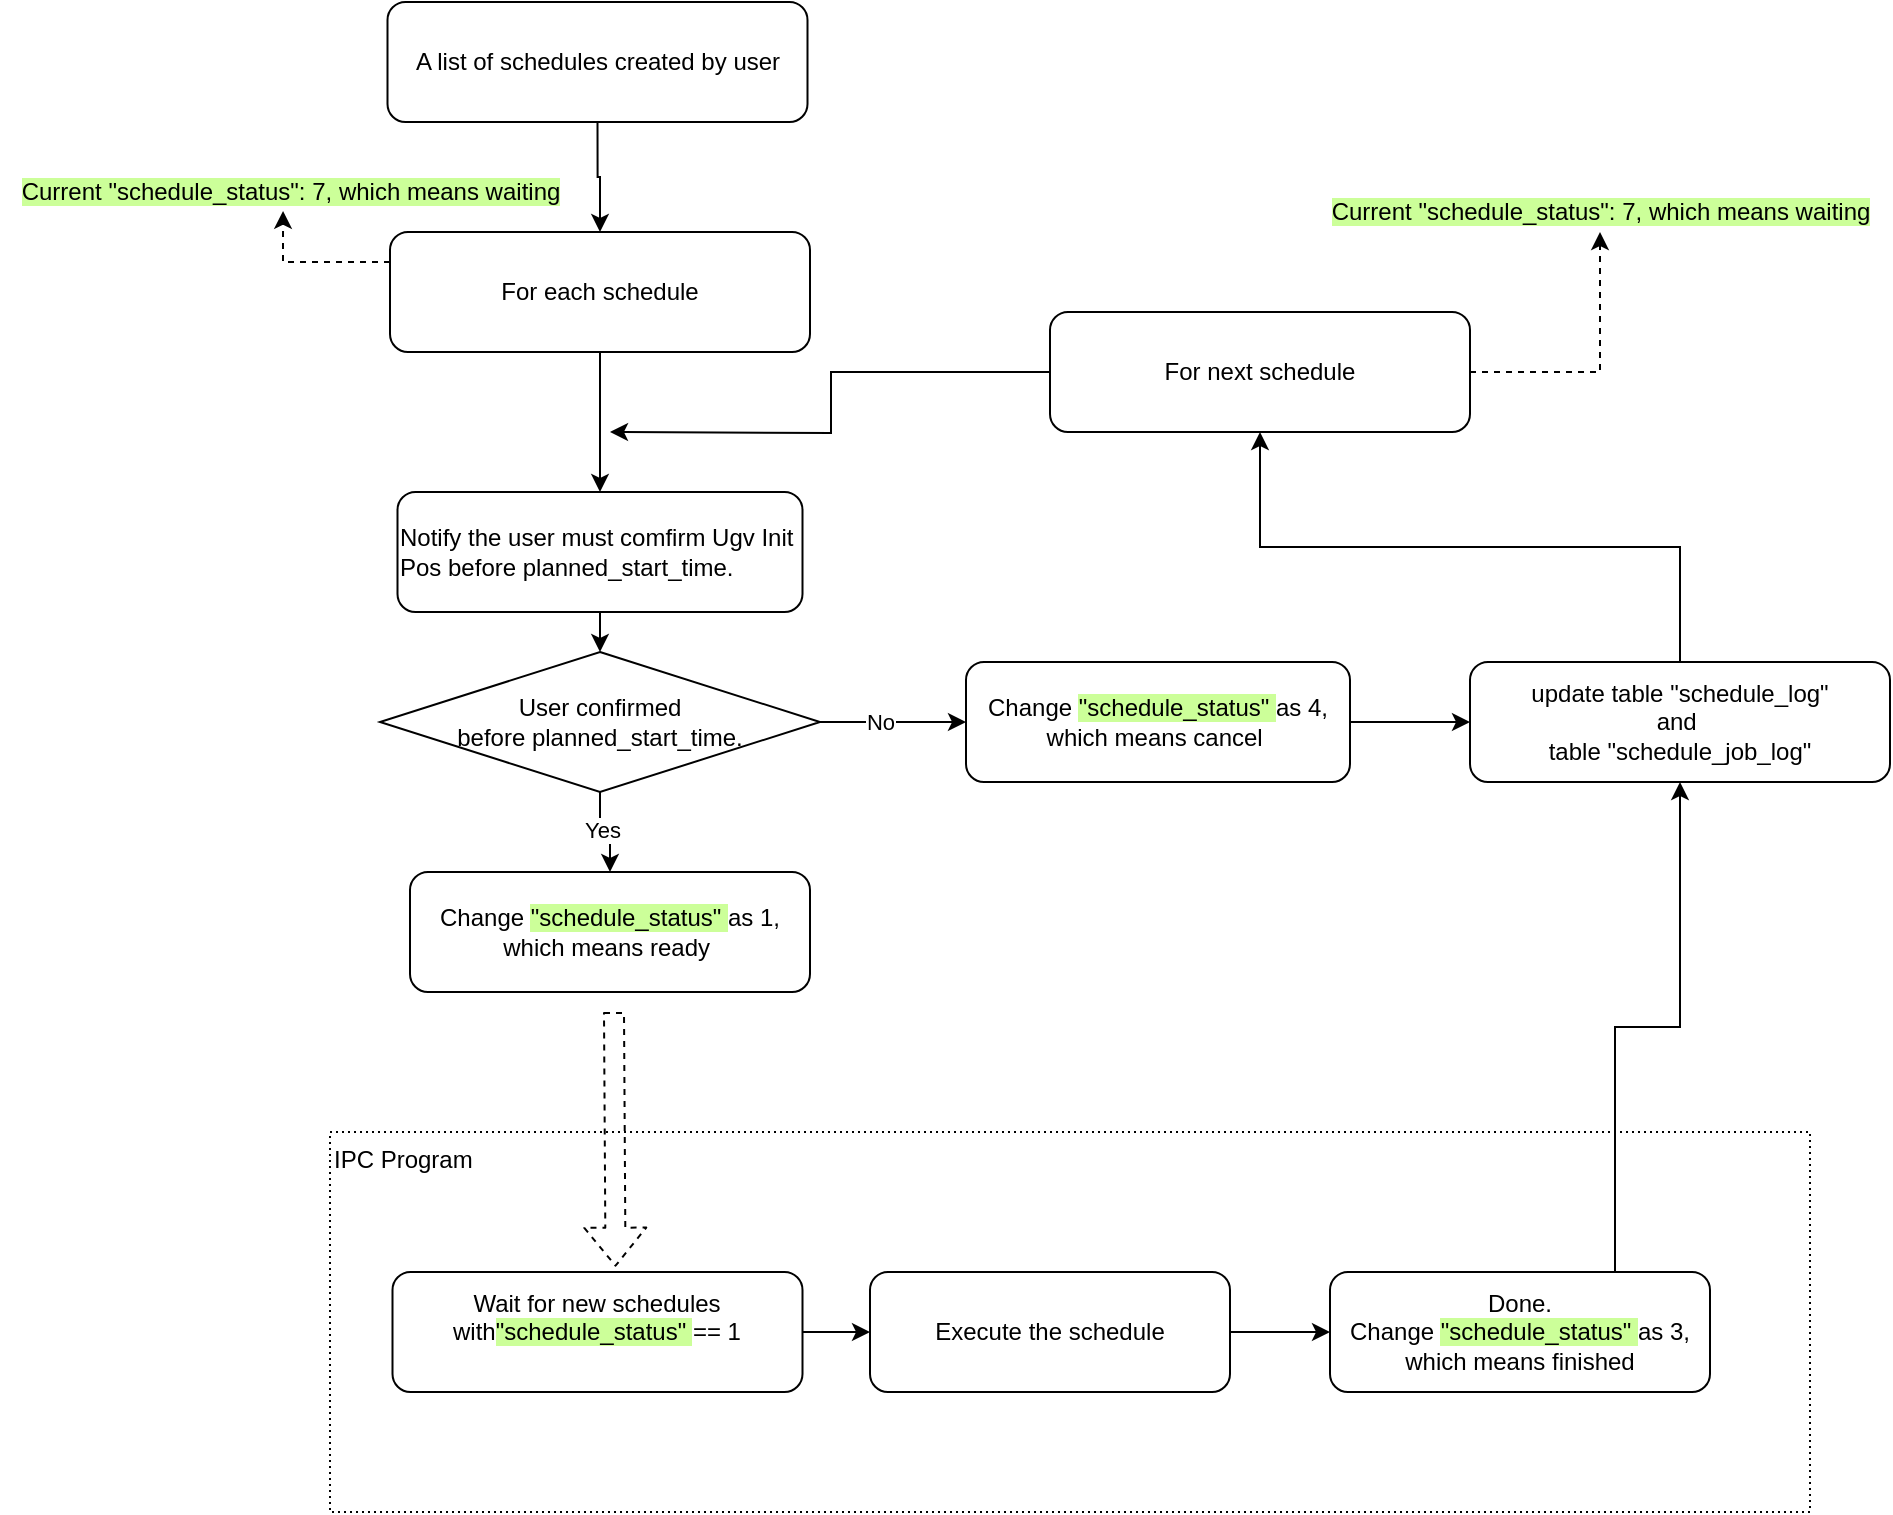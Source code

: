<mxfile version="14.7.2" type="github">
  <diagram id="tNvnDxxoXg2uNOFj9Sj1" name="Page-1">
    <mxGraphModel dx="920" dy="605" grid="1" gridSize="10" guides="1" tooltips="1" connect="1" arrows="1" fold="1" page="1" pageScale="1" pageWidth="827" pageHeight="1169" math="0" shadow="0">
      <root>
        <mxCell id="0" />
        <mxCell id="1" parent="0" />
        <mxCell id="lggHK7FK5EfFPAlNipWP-21" style="edgeStyle=orthogonalEdgeStyle;rounded=0;orthogonalLoop=1;jettySize=auto;html=1;exitX=0.5;exitY=1;exitDx=0;exitDy=0;entryX=0.5;entryY=0;entryDx=0;entryDy=0;" edge="1" parent="1" source="lggHK7FK5EfFPAlNipWP-32" target="lggHK7FK5EfFPAlNipWP-20">
          <mxGeometry relative="1" as="geometry">
            <mxPoint x="713" y="342" as="sourcePoint" />
          </mxGeometry>
        </mxCell>
        <mxCell id="lggHK7FK5EfFPAlNipWP-24" style="edgeStyle=orthogonalEdgeStyle;rounded=0;orthogonalLoop=1;jettySize=auto;html=1;exitX=0.5;exitY=1;exitDx=0;exitDy=0;entryX=0.5;entryY=0;entryDx=0;entryDy=0;" edge="1" parent="1" source="lggHK7FK5EfFPAlNipWP-20" target="lggHK7FK5EfFPAlNipWP-22">
          <mxGeometry relative="1" as="geometry" />
        </mxCell>
        <mxCell id="lggHK7FK5EfFPAlNipWP-20" value="For each schedule" style="rounded=1;whiteSpace=wrap;html=1;" vertex="1" parent="1">
          <mxGeometry x="608" y="322" width="210" height="60" as="geometry" />
        </mxCell>
        <mxCell id="lggHK7FK5EfFPAlNipWP-26" style="edgeStyle=orthogonalEdgeStyle;rounded=0;orthogonalLoop=1;jettySize=auto;html=1;exitX=0.5;exitY=1;exitDx=0;exitDy=0;entryX=0.5;entryY=0;entryDx=0;entryDy=0;" edge="1" parent="1" source="lggHK7FK5EfFPAlNipWP-22" target="lggHK7FK5EfFPAlNipWP-25">
          <mxGeometry relative="1" as="geometry" />
        </mxCell>
        <mxCell id="lggHK7FK5EfFPAlNipWP-22" value="&lt;div style=&quot;text-align: left&quot;&gt;Notify the user must comfirm Ugv Init Pos before planned_start_time.&lt;/div&gt;" style="rounded=1;whiteSpace=wrap;html=1;" vertex="1" parent="1">
          <mxGeometry x="611.75" y="452" width="202.5" height="60" as="geometry" />
        </mxCell>
        <mxCell id="lggHK7FK5EfFPAlNipWP-27" style="edgeStyle=orthogonalEdgeStyle;rounded=0;orthogonalLoop=1;jettySize=auto;html=1;exitX=0.5;exitY=1;exitDx=0;exitDy=0;entryX=0.5;entryY=0;entryDx=0;entryDy=0;" edge="1" parent="1" source="lggHK7FK5EfFPAlNipWP-25" target="lggHK7FK5EfFPAlNipWP-29">
          <mxGeometry relative="1" as="geometry">
            <mxPoint x="713" y="652" as="targetPoint" />
          </mxGeometry>
        </mxCell>
        <mxCell id="lggHK7FK5EfFPAlNipWP-28" value="Yes" style="edgeLabel;html=1;align=center;verticalAlign=middle;resizable=0;points=[];" vertex="1" connectable="0" parent="lggHK7FK5EfFPAlNipWP-27">
          <mxGeometry x="-0.161" y="1" relative="1" as="geometry">
            <mxPoint as="offset" />
          </mxGeometry>
        </mxCell>
        <mxCell id="lggHK7FK5EfFPAlNipWP-33" style="edgeStyle=orthogonalEdgeStyle;rounded=0;orthogonalLoop=1;jettySize=auto;html=1;exitX=1;exitY=0.5;exitDx=0;exitDy=0;entryX=0;entryY=0.5;entryDx=0;entryDy=0;" edge="1" parent="1" source="lggHK7FK5EfFPAlNipWP-25" target="lggHK7FK5EfFPAlNipWP-36">
          <mxGeometry relative="1" as="geometry">
            <mxPoint x="888" y="566.966" as="targetPoint" />
          </mxGeometry>
        </mxCell>
        <mxCell id="lggHK7FK5EfFPAlNipWP-35" value="No" style="edgeLabel;html=1;align=center;verticalAlign=middle;resizable=0;points=[];" vertex="1" connectable="0" parent="lggHK7FK5EfFPAlNipWP-33">
          <mxGeometry x="-0.181" relative="1" as="geometry">
            <mxPoint as="offset" />
          </mxGeometry>
        </mxCell>
        <mxCell id="lggHK7FK5EfFPAlNipWP-25" value="User confirmed before&amp;nbsp;&lt;span style=&quot;text-align: left&quot;&gt;planned_start_time.&lt;/span&gt;" style="rhombus;whiteSpace=wrap;html=1;" vertex="1" parent="1">
          <mxGeometry x="603" y="532" width="220" height="70" as="geometry" />
        </mxCell>
        <mxCell id="lggHK7FK5EfFPAlNipWP-29" value="Change&amp;nbsp;&lt;span style=&quot;background-color: rgb(204 , 255 , 153)&quot;&gt;&quot;schedule_status&quot; &lt;/span&gt;&lt;span style=&quot;background-color: rgb(255 , 255 , 255)&quot;&gt;as 1, which means ready&lt;/span&gt;&amp;nbsp;" style="rounded=1;whiteSpace=wrap;html=1;" vertex="1" parent="1">
          <mxGeometry x="618" y="642" width="200" height="60" as="geometry" />
        </mxCell>
        <mxCell id="lggHK7FK5EfFPAlNipWP-30" style="edgeStyle=orthogonalEdgeStyle;rounded=0;orthogonalLoop=1;jettySize=auto;html=1;exitX=0;exitY=0.25;exitDx=0;exitDy=0;dashed=1;entryX=0.488;entryY=0.972;entryDx=0;entryDy=0;entryPerimeter=0;" edge="1" parent="1" source="lggHK7FK5EfFPAlNipWP-20" target="lggHK7FK5EfFPAlNipWP-31">
          <mxGeometry relative="1" as="geometry">
            <mxPoint x="598" y="372" as="targetPoint" />
            <mxPoint x="638" y="407" as="sourcePoint" />
          </mxGeometry>
        </mxCell>
        <mxCell id="lggHK7FK5EfFPAlNipWP-31" value="&lt;span style=&quot;background-color: rgb(204 , 255 , 153)&quot;&gt;Current &quot;schedule_status&quot;: 7, which means waiting&lt;/span&gt;" style="text;html=1;align=center;verticalAlign=middle;resizable=0;points=[];autosize=1;strokeColor=none;" vertex="1" parent="1">
          <mxGeometry x="413" y="292" width="290" height="20" as="geometry" />
        </mxCell>
        <mxCell id="lggHK7FK5EfFPAlNipWP-32" value="&lt;span&gt;A list of schedules created by user&lt;/span&gt;" style="rounded=1;whiteSpace=wrap;html=1;" vertex="1" parent="1">
          <mxGeometry x="606.75" y="207" width="210" height="60" as="geometry" />
        </mxCell>
        <mxCell id="lggHK7FK5EfFPAlNipWP-44" style="edgeStyle=orthogonalEdgeStyle;rounded=0;orthogonalLoop=1;jettySize=auto;html=1;exitX=1;exitY=0.5;exitDx=0;exitDy=0;entryX=0;entryY=0.5;entryDx=0;entryDy=0;" edge="1" parent="1" source="lggHK7FK5EfFPAlNipWP-36" target="lggHK7FK5EfFPAlNipWP-43">
          <mxGeometry relative="1" as="geometry" />
        </mxCell>
        <mxCell id="lggHK7FK5EfFPAlNipWP-36" value="&lt;span&gt;Change&amp;nbsp;&lt;/span&gt;&lt;span style=&quot;background-color: rgb(204 , 255 , 153)&quot;&gt;&quot;schedule_status&quot;&amp;nbsp;&lt;/span&gt;&lt;span style=&quot;background-color: rgb(255 , 255 , 255)&quot;&gt;as 4, which means cancel&lt;/span&gt;&lt;span&gt;&amp;nbsp;&lt;/span&gt;" style="rounded=1;whiteSpace=wrap;html=1;" vertex="1" parent="1">
          <mxGeometry x="896" y="537" width="192" height="60" as="geometry" />
        </mxCell>
        <mxCell id="lggHK7FK5EfFPAlNipWP-38" value="IPC Program" style="rounded=0;whiteSpace=wrap;html=1;dashed=1;dashPattern=1 2;align=left;verticalAlign=top;" vertex="1" parent="1">
          <mxGeometry x="578" y="772" width="740" height="190" as="geometry" />
        </mxCell>
        <mxCell id="lggHK7FK5EfFPAlNipWP-47" style="edgeStyle=orthogonalEdgeStyle;rounded=0;orthogonalLoop=1;jettySize=auto;html=1;exitX=1;exitY=0.5;exitDx=0;exitDy=0;entryX=0;entryY=0.5;entryDx=0;entryDy=0;" edge="1" parent="1" source="lggHK7FK5EfFPAlNipWP-40" target="lggHK7FK5EfFPAlNipWP-46">
          <mxGeometry relative="1" as="geometry" />
        </mxCell>
        <mxCell id="lggHK7FK5EfFPAlNipWP-40" value="Wait for new schedules with&lt;span style=&quot;background-color: rgb(204 , 255 , 153)&quot;&gt;&quot;schedule_status&quot;&amp;nbsp;&lt;/span&gt;&lt;span style=&quot;background-color: rgb(255 , 255 , 255)&quot;&gt;== 1&lt;/span&gt;&lt;br&gt;&amp;nbsp;" style="rounded=1;whiteSpace=wrap;html=1;verticalAlign=middle;" vertex="1" parent="1">
          <mxGeometry x="609.25" y="842" width="205" height="60" as="geometry" />
        </mxCell>
        <mxCell id="lggHK7FK5EfFPAlNipWP-42" value="" style="shape=flexArrow;endArrow=classic;html=1;entryX=0.544;entryY=-0.044;entryDx=0;entryDy=0;entryPerimeter=0;dashed=1;" edge="1" parent="1" target="lggHK7FK5EfFPAlNipWP-40">
          <mxGeometry width="50" height="50" relative="1" as="geometry">
            <mxPoint x="720" y="712" as="sourcePoint" />
            <mxPoint x="848" y="732" as="targetPoint" />
          </mxGeometry>
        </mxCell>
        <mxCell id="lggHK7FK5EfFPAlNipWP-51" style="edgeStyle=orthogonalEdgeStyle;rounded=0;orthogonalLoop=1;jettySize=auto;html=1;exitX=0.5;exitY=0;exitDx=0;exitDy=0;entryX=0.5;entryY=1;entryDx=0;entryDy=0;" edge="1" parent="1" source="lggHK7FK5EfFPAlNipWP-43" target="lggHK7FK5EfFPAlNipWP-52">
          <mxGeometry relative="1" as="geometry">
            <mxPoint x="1068" y="422" as="targetPoint" />
          </mxGeometry>
        </mxCell>
        <mxCell id="lggHK7FK5EfFPAlNipWP-43" value="update table &quot;schedule_log&quot;&lt;br&gt;and&amp;nbsp;&lt;br&gt;table &quot;schedule_job_log&quot;" style="rounded=1;whiteSpace=wrap;html=1;verticalAlign=middle;" vertex="1" parent="1">
          <mxGeometry x="1148" y="537" width="210" height="60" as="geometry" />
        </mxCell>
        <mxCell id="lggHK7FK5EfFPAlNipWP-49" style="edgeStyle=orthogonalEdgeStyle;rounded=0;orthogonalLoop=1;jettySize=auto;html=1;exitX=1;exitY=0.5;exitDx=0;exitDy=0;entryX=0;entryY=0.5;entryDx=0;entryDy=0;" edge="1" parent="1" source="lggHK7FK5EfFPAlNipWP-46" target="lggHK7FK5EfFPAlNipWP-48">
          <mxGeometry relative="1" as="geometry" />
        </mxCell>
        <mxCell id="lggHK7FK5EfFPAlNipWP-46" value="Execute the schedule" style="rounded=1;whiteSpace=wrap;html=1;verticalAlign=middle;" vertex="1" parent="1">
          <mxGeometry x="848" y="842" width="180" height="60" as="geometry" />
        </mxCell>
        <mxCell id="lggHK7FK5EfFPAlNipWP-50" style="edgeStyle=orthogonalEdgeStyle;rounded=0;orthogonalLoop=1;jettySize=auto;html=1;exitX=0.75;exitY=0;exitDx=0;exitDy=0;entryX=0.5;entryY=1;entryDx=0;entryDy=0;" edge="1" parent="1" source="lggHK7FK5EfFPAlNipWP-48" target="lggHK7FK5EfFPAlNipWP-43">
          <mxGeometry relative="1" as="geometry" />
        </mxCell>
        <mxCell id="lggHK7FK5EfFPAlNipWP-48" value="Done. Change&amp;nbsp;&lt;span style=&quot;background-color: rgb(204 , 255 , 153)&quot;&gt;&quot;schedule_status&quot;&amp;nbsp;&lt;/span&gt;&lt;span style=&quot;background-color: rgb(255 , 255 , 255)&quot;&gt;as 3, which means finished&lt;/span&gt;" style="rounded=1;whiteSpace=wrap;html=1;verticalAlign=middle;" vertex="1" parent="1">
          <mxGeometry x="1078" y="842" width="190" height="60" as="geometry" />
        </mxCell>
        <mxCell id="lggHK7FK5EfFPAlNipWP-55" style="edgeStyle=orthogonalEdgeStyle;rounded=0;orthogonalLoop=1;jettySize=auto;html=1;exitX=0;exitY=0.5;exitDx=0;exitDy=0;" edge="1" parent="1" source="lggHK7FK5EfFPAlNipWP-52">
          <mxGeometry relative="1" as="geometry">
            <mxPoint x="718" y="422" as="targetPoint" />
          </mxGeometry>
        </mxCell>
        <mxCell id="lggHK7FK5EfFPAlNipWP-52" value="For next schedule" style="rounded=1;whiteSpace=wrap;html=1;" vertex="1" parent="1">
          <mxGeometry x="938" y="362" width="210" height="60" as="geometry" />
        </mxCell>
        <mxCell id="lggHK7FK5EfFPAlNipWP-53" value="&lt;span style=&quot;background-color: rgb(204 , 255 , 153)&quot;&gt;Current &quot;schedule_status&quot;: 7, which means waiting&lt;/span&gt;" style="text;html=1;align=center;verticalAlign=middle;resizable=0;points=[];autosize=1;strokeColor=none;" vertex="1" parent="1">
          <mxGeometry x="1068" y="302" width="290" height="20" as="geometry" />
        </mxCell>
        <mxCell id="lggHK7FK5EfFPAlNipWP-54" style="edgeStyle=orthogonalEdgeStyle;rounded=0;orthogonalLoop=1;jettySize=auto;html=1;exitX=1;exitY=0.5;exitDx=0;exitDy=0;dashed=1;" edge="1" parent="1" source="lggHK7FK5EfFPAlNipWP-52" target="lggHK7FK5EfFPAlNipWP-53">
          <mxGeometry relative="1" as="geometry">
            <mxPoint x="564.52" y="321.44" as="targetPoint" />
            <mxPoint x="616.75" y="347" as="sourcePoint" />
          </mxGeometry>
        </mxCell>
      </root>
    </mxGraphModel>
  </diagram>
</mxfile>
